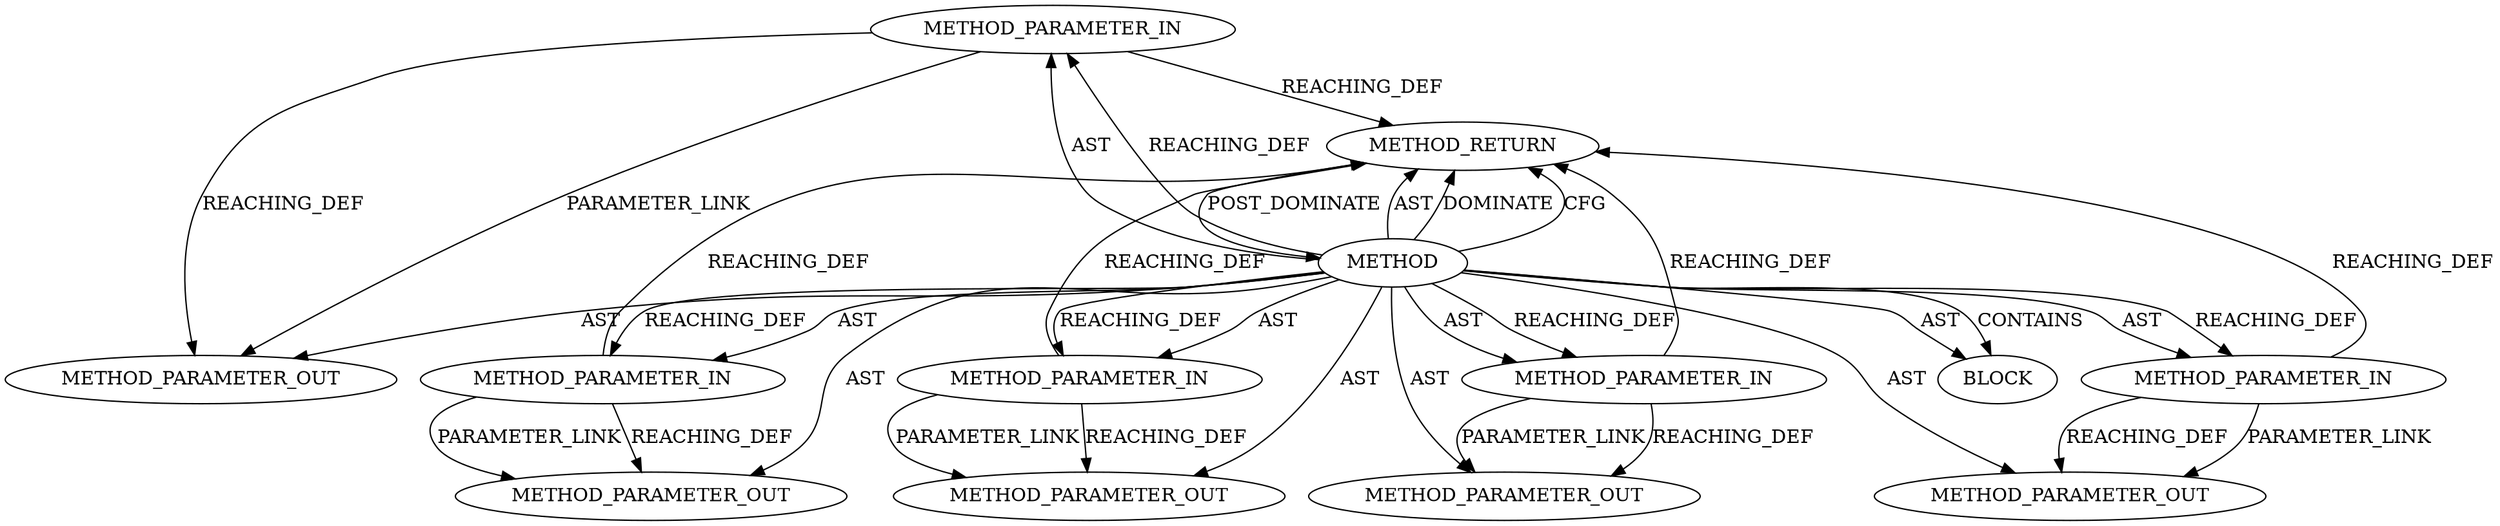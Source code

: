 digraph {
  19799 [label=METHOD_PARAMETER_IN ORDER=4 CODE="p4" IS_VARIADIC=false TYPE_FULL_NAME="ANY" EVALUATION_STRATEGY="BY_VALUE" INDEX=4 NAME="p4"]
  21925 [label=METHOD_PARAMETER_OUT ORDER=1 CODE="p1" IS_VARIADIC=false TYPE_FULL_NAME="ANY" EVALUATION_STRATEGY="BY_VALUE" INDEX=1 NAME="p1"]
  21928 [label=METHOD_PARAMETER_OUT ORDER=4 CODE="p4" IS_VARIADIC=false TYPE_FULL_NAME="ANY" EVALUATION_STRATEGY="BY_VALUE" INDEX=4 NAME="p4"]
  21926 [label=METHOD_PARAMETER_OUT ORDER=2 CODE="p2" IS_VARIADIC=false TYPE_FULL_NAME="ANY" EVALUATION_STRATEGY="BY_VALUE" INDEX=2 NAME="p2"]
  19801 [label=BLOCK ORDER=1 ARGUMENT_INDEX=1 CODE="<empty>" TYPE_FULL_NAME="ANY"]
  19802 [label=METHOD_RETURN ORDER=2 CODE="RET" TYPE_FULL_NAME="ANY" EVALUATION_STRATEGY="BY_VALUE"]
  21929 [label=METHOD_PARAMETER_OUT ORDER=5 CODE="p5" IS_VARIADIC=false TYPE_FULL_NAME="ANY" EVALUATION_STRATEGY="BY_VALUE" INDEX=5 NAME="p5"]
  21927 [label=METHOD_PARAMETER_OUT ORDER=3 CODE="p3" IS_VARIADIC=false TYPE_FULL_NAME="ANY" EVALUATION_STRATEGY="BY_VALUE" INDEX=3 NAME="p3"]
  19797 [label=METHOD_PARAMETER_IN ORDER=2 CODE="p2" IS_VARIADIC=false TYPE_FULL_NAME="ANY" EVALUATION_STRATEGY="BY_VALUE" INDEX=2 NAME="p2"]
  19798 [label=METHOD_PARAMETER_IN ORDER=3 CODE="p3" IS_VARIADIC=false TYPE_FULL_NAME="ANY" EVALUATION_STRATEGY="BY_VALUE" INDEX=3 NAME="p3"]
  19796 [label=METHOD_PARAMETER_IN ORDER=1 CODE="p1" IS_VARIADIC=false TYPE_FULL_NAME="ANY" EVALUATION_STRATEGY="BY_VALUE" INDEX=1 NAME="p1"]
  19795 [label=METHOD AST_PARENT_TYPE="NAMESPACE_BLOCK" AST_PARENT_FULL_NAME="<global>" ORDER=0 CODE="<empty>" FULL_NAME="iov_iter_bvec" IS_EXTERNAL=true FILENAME="<empty>" SIGNATURE="" NAME="iov_iter_bvec"]
  19800 [label=METHOD_PARAMETER_IN ORDER=5 CODE="p5" IS_VARIADIC=false TYPE_FULL_NAME="ANY" EVALUATION_STRATEGY="BY_VALUE" INDEX=5 NAME="p5"]
  19795 -> 21927 [label=AST ]
  19795 -> 19797 [label=REACHING_DEF VARIABLE=""]
  19798 -> 21927 [label=PARAMETER_LINK ]
  19795 -> 19798 [label=REACHING_DEF VARIABLE=""]
  19795 -> 21925 [label=AST ]
  19795 -> 19801 [label=AST ]
  19797 -> 21926 [label=PARAMETER_LINK ]
  19795 -> 19802 [label=AST ]
  19795 -> 19796 [label=AST ]
  19798 -> 19802 [label=REACHING_DEF VARIABLE="p3"]
  19796 -> 21925 [label=PARAMETER_LINK ]
  19795 -> 21928 [label=AST ]
  19800 -> 21929 [label=REACHING_DEF VARIABLE="p5"]
  19795 -> 19802 [label=DOMINATE ]
  19795 -> 19801 [label=CONTAINS ]
  19797 -> 21926 [label=REACHING_DEF VARIABLE="p2"]
  19795 -> 19797 [label=AST ]
  19799 -> 19802 [label=REACHING_DEF VARIABLE="p4"]
  19795 -> 19800 [label=AST ]
  19795 -> 19796 [label=REACHING_DEF VARIABLE=""]
  19795 -> 19799 [label=AST ]
  19795 -> 21929 [label=AST ]
  19795 -> 19802 [label=CFG ]
  19798 -> 21927 [label=REACHING_DEF VARIABLE="p3"]
  19797 -> 19802 [label=REACHING_DEF VARIABLE="p2"]
  19795 -> 21926 [label=AST ]
  19799 -> 21928 [label=REACHING_DEF VARIABLE="p4"]
  19800 -> 21929 [label=PARAMETER_LINK ]
  19796 -> 21925 [label=REACHING_DEF VARIABLE="p1"]
  19795 -> 19798 [label=AST ]
  19800 -> 19802 [label=REACHING_DEF VARIABLE="p5"]
  19795 -> 19800 [label=REACHING_DEF VARIABLE=""]
  19802 -> 19795 [label=POST_DOMINATE ]
  19795 -> 19799 [label=REACHING_DEF VARIABLE=""]
  19799 -> 21928 [label=PARAMETER_LINK ]
  19796 -> 19802 [label=REACHING_DEF VARIABLE="p1"]
}
